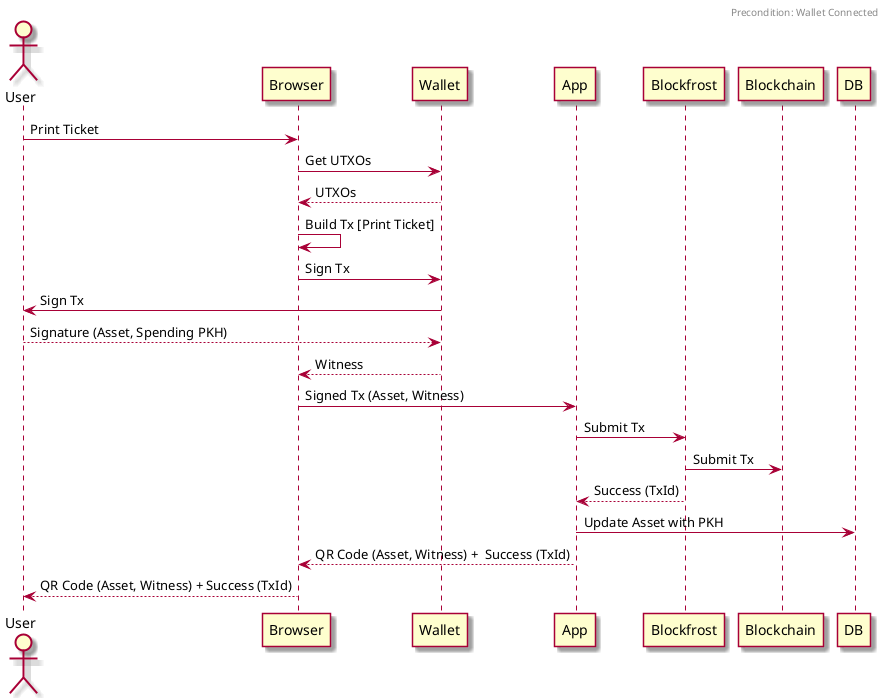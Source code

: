 @startuml print-ticket

skin rose
header Precondition: Wallet Connected
actor User
User -> Browser : Print Ticket
Browser -> Wallet : Get UTXOs
Wallet --> Browser : UTXOs
Browser -> Browser : Build Tx [Print Ticket]
Browser -> Wallet: Sign Tx 
Wallet -> User: Sign Tx
User --> Wallet: Signature (Asset, Spending PKH)
Wallet --> Browser : Witness
Browser -> App : Signed Tx (Asset, Witness)
App -> Blockfrost : Submit Tx
Blockfrost -> Blockchain : Submit Tx
Blockfrost --> App : Success (TxId)
App -> DB : Update Asset with PKH
App --> Browser : QR Code (Asset, Witness) +  Success (TxId)
Browser --> User : QR Code (Asset, Witness) + Success (TxId)

   
@enduml